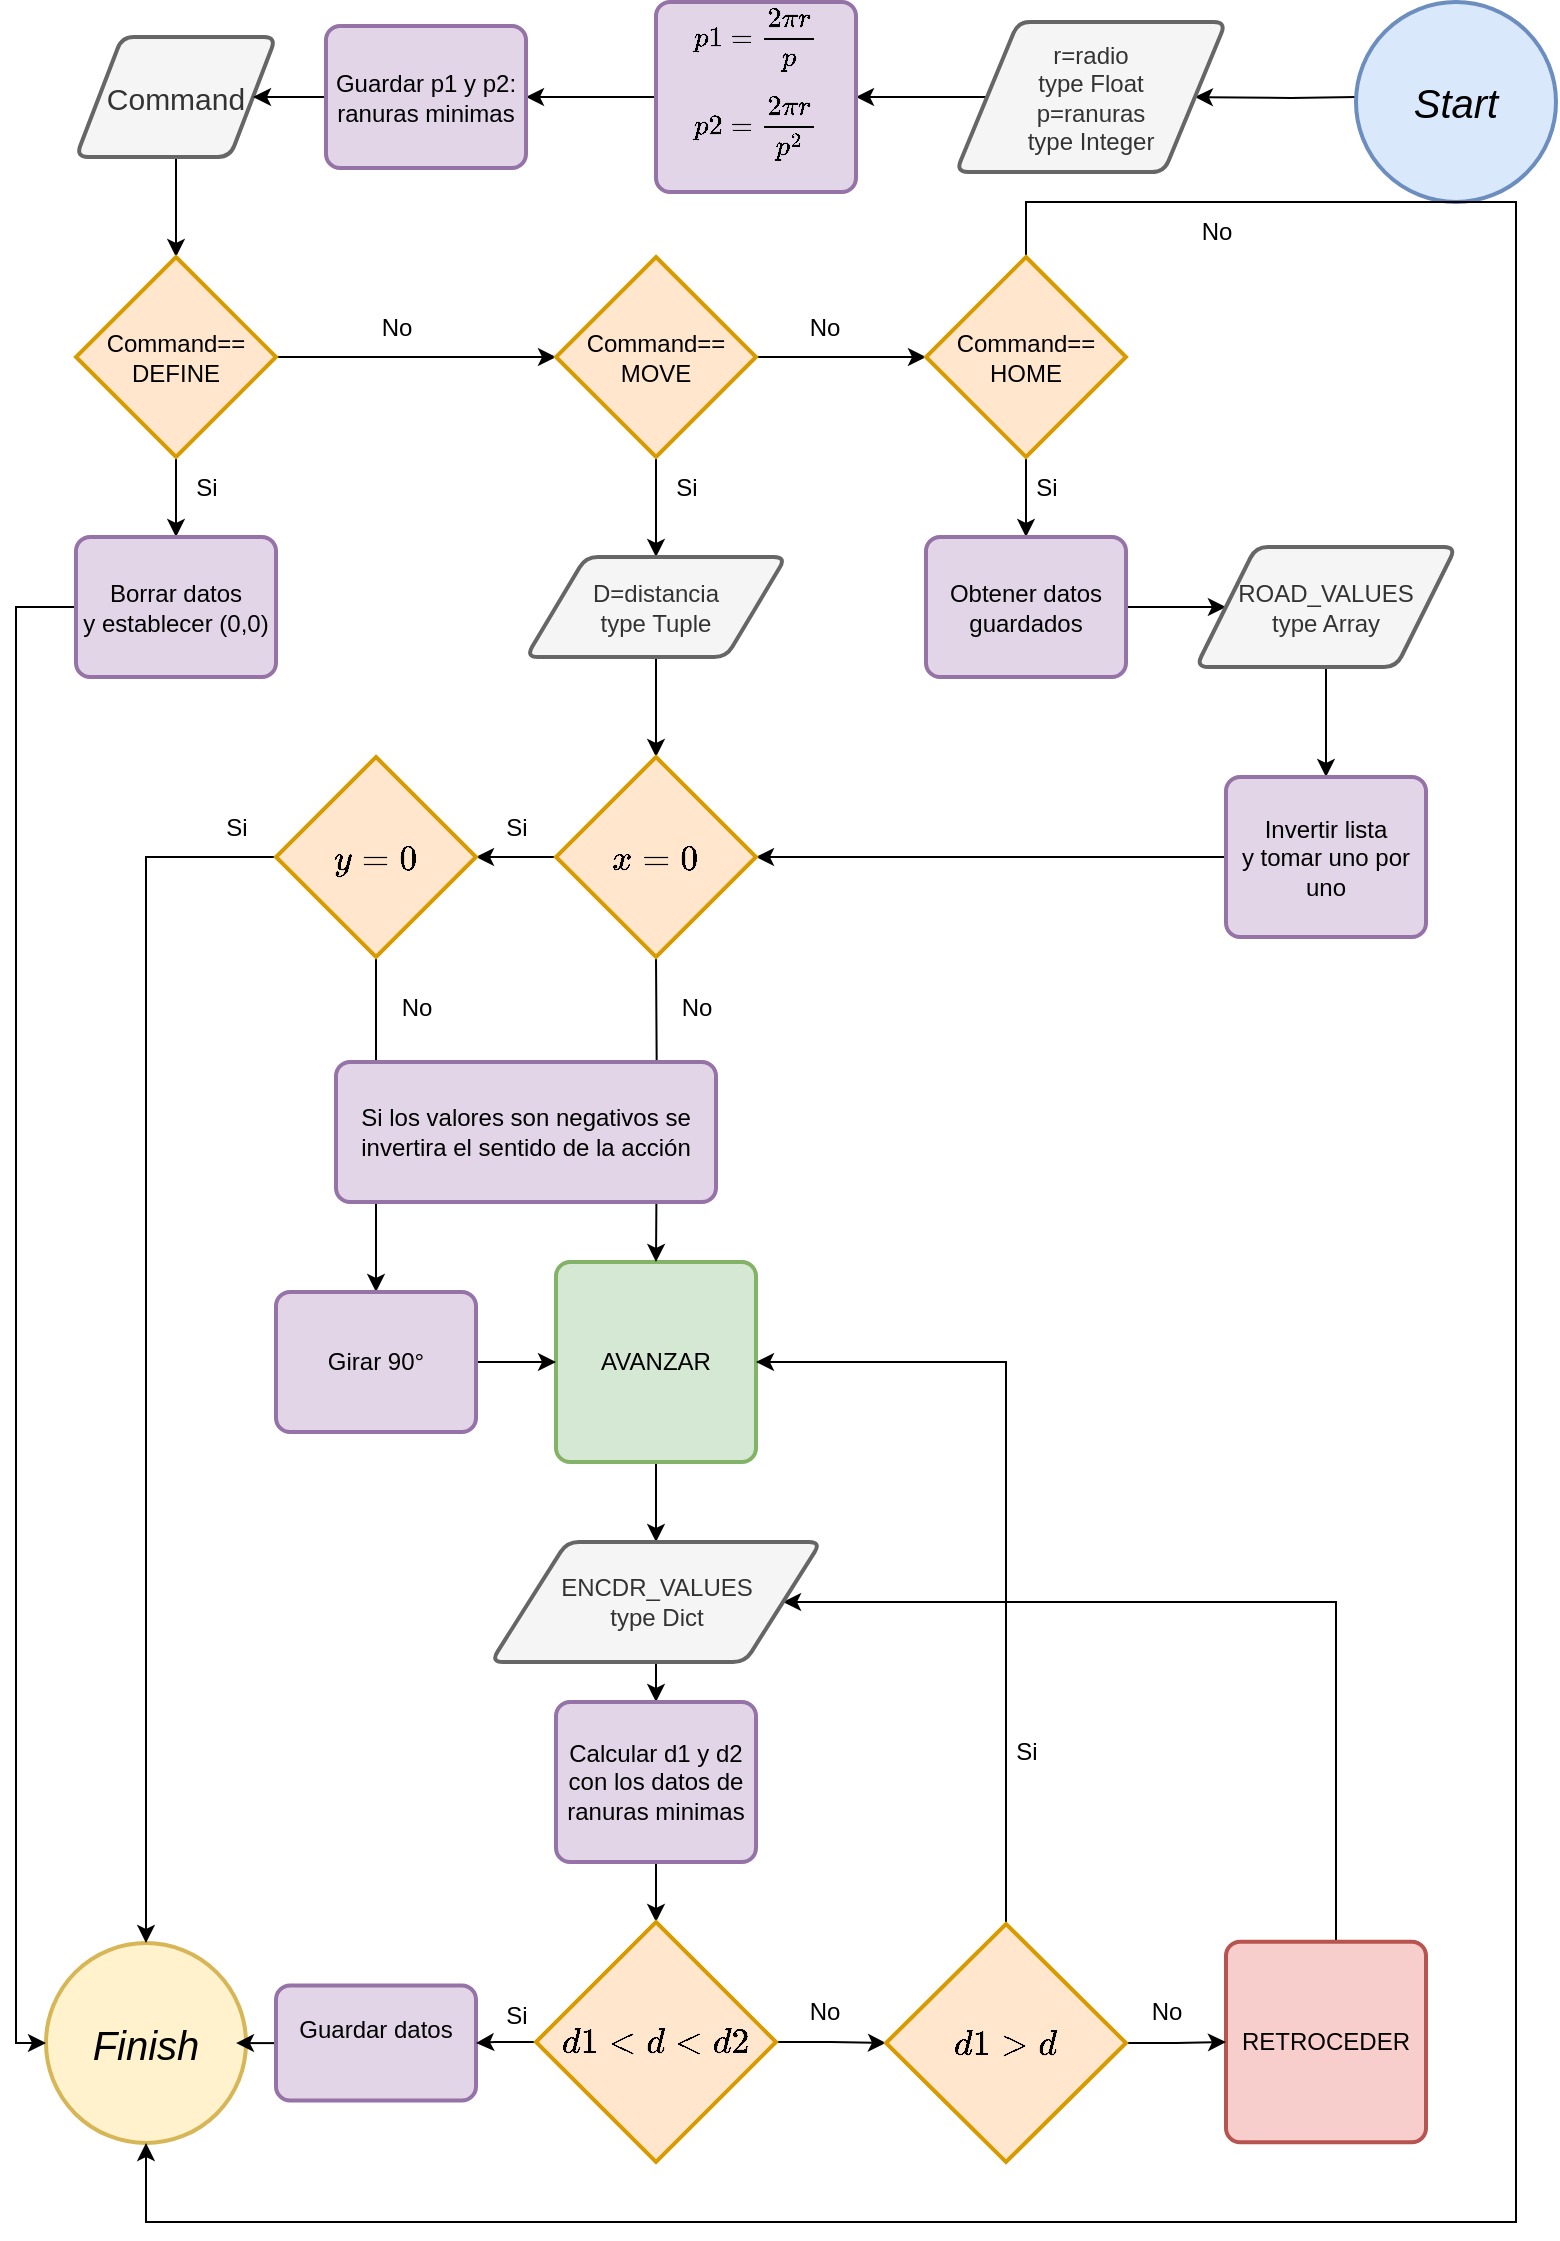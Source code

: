 <mxfile version="21.2.0" type="github">
  <diagram name="Página-1" id="Wb2sdP-foGY910zdMe5R">
    <mxGraphModel dx="1414" dy="1926" grid="1" gridSize="10" guides="1" tooltips="1" connect="1" arrows="1" fold="1" page="1" pageScale="1" pageWidth="827" pageHeight="1169" math="1" shadow="0">
      <root>
        <mxCell id="0" />
        <mxCell id="1" parent="0" />
        <mxCell id="2SVSXBVDucoTbBnyecis-100" style="edgeStyle=orthogonalEdgeStyle;rounded=0;orthogonalLoop=1;jettySize=auto;html=1;entryX=1;entryY=0.5;entryDx=0;entryDy=0;" parent="1" target="2SVSXBVDucoTbBnyecis-45" edge="1">
          <mxGeometry relative="1" as="geometry">
            <mxPoint x="700" y="-1092.5" as="sourcePoint" />
          </mxGeometry>
        </mxCell>
        <mxCell id="uxVfwHRj6BvU52MU_2wL-2" value="&lt;font style=&quot;font-size: 20px;&quot;&gt;&lt;i&gt;Start&lt;/i&gt;&lt;/font&gt;" style="strokeWidth=2;html=1;shape=mxgraph.flowchart.start_2;whiteSpace=wrap;fillColor=#dae8fc;strokeColor=#6c8ebf;" parent="1" vertex="1">
          <mxGeometry x="700" y="-1140" width="100" height="100" as="geometry" />
        </mxCell>
        <mxCell id="uxVfwHRj6BvU52MU_2wL-4" value="&lt;i&gt;&lt;font style=&quot;font-size: 20px;&quot;&gt;Finish&lt;/font&gt;&lt;/i&gt;" style="strokeWidth=2;html=1;shape=mxgraph.flowchart.start_2;whiteSpace=wrap;align=center;fillColor=#fff2cc;strokeColor=#d6b656;" parent="1" vertex="1">
          <mxGeometry x="45" y="-169.5" width="100" height="100" as="geometry" />
        </mxCell>
        <mxCell id="2SVSXBVDucoTbBnyecis-40" style="edgeStyle=orthogonalEdgeStyle;rounded=0;orthogonalLoop=1;jettySize=auto;html=1;entryX=0.5;entryY=0;entryDx=0;entryDy=0;" parent="1" source="uxVfwHRj6BvU52MU_2wL-14" target="2SVSXBVDucoTbBnyecis-42" edge="1">
          <mxGeometry relative="1" as="geometry">
            <mxPoint x="310" y="-200" as="targetPoint" />
          </mxGeometry>
        </mxCell>
        <mxCell id="uxVfwHRj6BvU52MU_2wL-14" value="AVANZAR" style="rounded=1;whiteSpace=wrap;html=1;absoluteArcSize=1;arcSize=14;strokeWidth=2;fillColor=#d5e8d4;strokeColor=#82b366;" parent="1" vertex="1">
          <mxGeometry x="300" y="-510" width="100" height="100" as="geometry" />
        </mxCell>
        <mxCell id="2SVSXBVDucoTbBnyecis-88" style="edgeStyle=orthogonalEdgeStyle;rounded=0;orthogonalLoop=1;jettySize=auto;html=1;entryX=1;entryY=0.5;entryDx=0;entryDy=0;" parent="1" source="uxVfwHRj6BvU52MU_2wL-15" target="2SVSXBVDucoTbBnyecis-42" edge="1">
          <mxGeometry relative="1" as="geometry">
            <Array as="points">
              <mxPoint x="690" y="-340" />
            </Array>
          </mxGeometry>
        </mxCell>
        <mxCell id="uxVfwHRj6BvU52MU_2wL-15" value="RETROCEDER" style="rounded=1;whiteSpace=wrap;html=1;absoluteArcSize=1;arcSize=14;strokeWidth=2;fillColor=#f8cecc;strokeColor=#b85450;" parent="1" vertex="1">
          <mxGeometry x="635" y="-170.12" width="100" height="100.25" as="geometry" />
        </mxCell>
        <mxCell id="2SVSXBVDucoTbBnyecis-44" value="" style="edgeStyle=orthogonalEdgeStyle;rounded=0;orthogonalLoop=1;jettySize=auto;html=1;" parent="1" source="uxVfwHRj6BvU52MU_2wL-18" target="2SVSXBVDucoTbBnyecis-2" edge="1">
          <mxGeometry relative="1" as="geometry">
            <Array as="points" />
          </mxGeometry>
        </mxCell>
        <mxCell id="uxVfwHRj6BvU52MU_2wL-18" value="&lt;font style=&quot;font-size: 15px;&quot;&gt;Command&lt;/font&gt;" style="shape=parallelogram;html=1;strokeWidth=2;perimeter=parallelogramPerimeter;whiteSpace=wrap;rounded=1;arcSize=12;size=0.23;fillColor=#f5f5f5;fontColor=#333333;strokeColor=#666666;" parent="1" vertex="1">
          <mxGeometry x="60" y="-1122.5" width="100" height="60" as="geometry" />
        </mxCell>
        <mxCell id="2SVSXBVDucoTbBnyecis-9" style="edgeStyle=orthogonalEdgeStyle;rounded=0;orthogonalLoop=1;jettySize=auto;html=1;entryX=0;entryY=0.5;entryDx=0;entryDy=0;entryPerimeter=0;" parent="1" source="2SVSXBVDucoTbBnyecis-2" target="2SVSXBVDucoTbBnyecis-3" edge="1">
          <mxGeometry relative="1" as="geometry" />
        </mxCell>
        <mxCell id="2SVSXBVDucoTbBnyecis-12" value="" style="edgeStyle=orthogonalEdgeStyle;rounded=0;orthogonalLoop=1;jettySize=auto;html=1;" parent="1" source="2SVSXBVDucoTbBnyecis-2" target="2SVSXBVDucoTbBnyecis-11" edge="1">
          <mxGeometry relative="1" as="geometry" />
        </mxCell>
        <mxCell id="2SVSXBVDucoTbBnyecis-2" value="&lt;div&gt;Command==&lt;/div&gt;&lt;div&gt;DEFINE&lt;br&gt;&lt;/div&gt;" style="strokeWidth=2;html=1;shape=mxgraph.flowchart.decision;whiteSpace=wrap;fillColor=#ffe6cc;strokeColor=#d79b00;" parent="1" vertex="1">
          <mxGeometry x="60" y="-1012.5" width="100" height="100" as="geometry" />
        </mxCell>
        <mxCell id="2SVSXBVDucoTbBnyecis-10" style="edgeStyle=orthogonalEdgeStyle;rounded=0;orthogonalLoop=1;jettySize=auto;html=1;" parent="1" source="2SVSXBVDucoTbBnyecis-3" target="2SVSXBVDucoTbBnyecis-4" edge="1">
          <mxGeometry relative="1" as="geometry">
            <mxPoint x="670" y="-962.5" as="targetPoint" />
          </mxGeometry>
        </mxCell>
        <mxCell id="2SVSXBVDucoTbBnyecis-23" style="edgeStyle=orthogonalEdgeStyle;rounded=0;orthogonalLoop=1;jettySize=auto;html=1;" parent="1" source="2SVSXBVDucoTbBnyecis-3" target="2SVSXBVDucoTbBnyecis-22" edge="1">
          <mxGeometry relative="1" as="geometry" />
        </mxCell>
        <mxCell id="2SVSXBVDucoTbBnyecis-3" value="&lt;div&gt;Command==&lt;/div&gt;&lt;div&gt;MOVE&lt;br&gt;&lt;/div&gt;" style="strokeWidth=2;html=1;shape=mxgraph.flowchart.decision;whiteSpace=wrap;fillColor=#ffe6cc;strokeColor=#d79b00;" parent="1" vertex="1">
          <mxGeometry x="300" y="-1012.5" width="100" height="100" as="geometry" />
        </mxCell>
        <mxCell id="2SVSXBVDucoTbBnyecis-82" style="edgeStyle=orthogonalEdgeStyle;rounded=0;orthogonalLoop=1;jettySize=auto;html=1;entryX=0.5;entryY=0;entryDx=0;entryDy=0;" parent="1" source="2SVSXBVDucoTbBnyecis-4" target="2SVSXBVDucoTbBnyecis-15" edge="1">
          <mxGeometry relative="1" as="geometry" />
        </mxCell>
        <mxCell id="2SVSXBVDucoTbBnyecis-83" style="edgeStyle=orthogonalEdgeStyle;rounded=0;orthogonalLoop=1;jettySize=auto;html=1;entryX=0.5;entryY=1;entryDx=0;entryDy=0;entryPerimeter=0;" parent="1" source="2SVSXBVDucoTbBnyecis-4" target="uxVfwHRj6BvU52MU_2wL-4" edge="1">
          <mxGeometry relative="1" as="geometry">
            <mxPoint x="260" y="20" as="targetPoint" />
            <Array as="points">
              <mxPoint x="535" y="-1040" />
              <mxPoint x="780" y="-1040" />
              <mxPoint x="780" y="-30" />
              <mxPoint x="95" y="-30" />
            </Array>
          </mxGeometry>
        </mxCell>
        <mxCell id="2SVSXBVDucoTbBnyecis-4" value="&lt;div&gt;Command==&lt;/div&gt;&lt;div&gt;HOME&lt;/div&gt;" style="strokeWidth=2;html=1;shape=mxgraph.flowchart.decision;whiteSpace=wrap;fillColor=#ffe6cc;strokeColor=#d79b00;" parent="1" vertex="1">
          <mxGeometry x="485" y="-1012.5" width="100" height="100" as="geometry" />
        </mxCell>
        <mxCell id="2SVSXBVDucoTbBnyecis-13" style="edgeStyle=orthogonalEdgeStyle;rounded=0;orthogonalLoop=1;jettySize=auto;html=1;exitX=0;exitY=0.5;exitDx=0;exitDy=0;entryX=0;entryY=0.5;entryDx=0;entryDy=0;entryPerimeter=0;" parent="1" source="2SVSXBVDucoTbBnyecis-11" target="uxVfwHRj6BvU52MU_2wL-4" edge="1">
          <mxGeometry relative="1" as="geometry">
            <mxPoint x="40" y="-270" as="targetPoint" />
            <mxPoint x="90" y="-772.5" as="sourcePoint" />
            <Array as="points">
              <mxPoint x="30" y="-837" />
              <mxPoint x="30" y="-119" />
            </Array>
          </mxGeometry>
        </mxCell>
        <mxCell id="2SVSXBVDucoTbBnyecis-11" value="&lt;div&gt;Borrar datos&lt;/div&gt;&lt;div&gt;y establecer (0,0)&lt;br&gt;&lt;/div&gt;" style="rounded=1;whiteSpace=wrap;html=1;absoluteArcSize=1;arcSize=14;strokeWidth=2;fillColor=#e1d5e7;strokeColor=#9673a6;" parent="1" vertex="1">
          <mxGeometry x="60" y="-872.5" width="100" height="70" as="geometry" />
        </mxCell>
        <mxCell id="2SVSXBVDucoTbBnyecis-84" value="" style="edgeStyle=orthogonalEdgeStyle;rounded=0;orthogonalLoop=1;jettySize=auto;html=1;" parent="1" source="2SVSXBVDucoTbBnyecis-15" target="2SVSXBVDucoTbBnyecis-19" edge="1">
          <mxGeometry relative="1" as="geometry" />
        </mxCell>
        <mxCell id="2SVSXBVDucoTbBnyecis-15" value="&lt;div&gt;Obtener datos&lt;/div&gt;&lt;div&gt;guardados&lt;br&gt;&lt;/div&gt;" style="rounded=1;whiteSpace=wrap;html=1;absoluteArcSize=1;arcSize=14;strokeWidth=2;fillColor=#e1d5e7;strokeColor=#9673a6;" parent="1" vertex="1">
          <mxGeometry x="485" y="-872.5" width="100" height="70" as="geometry" />
        </mxCell>
        <mxCell id="2SVSXBVDucoTbBnyecis-85" style="edgeStyle=orthogonalEdgeStyle;rounded=0;orthogonalLoop=1;jettySize=auto;html=1;entryX=0.5;entryY=0;entryDx=0;entryDy=0;" parent="1" source="2SVSXBVDucoTbBnyecis-19" target="2SVSXBVDucoTbBnyecis-25" edge="1">
          <mxGeometry relative="1" as="geometry" />
        </mxCell>
        <mxCell id="2SVSXBVDucoTbBnyecis-19" value="&lt;div&gt;ROAD_VALUES&lt;/div&gt;&lt;div&gt;type Array&lt;br&gt;&lt;/div&gt;" style="shape=parallelogram;html=1;strokeWidth=2;perimeter=parallelogramPerimeter;whiteSpace=wrap;rounded=1;arcSize=12;size=0.23;fillColor=#f5f5f5;fontColor=#333333;strokeColor=#666666;" parent="1" vertex="1">
          <mxGeometry x="620" y="-867.5" width="130" height="60" as="geometry" />
        </mxCell>
        <mxCell id="2SVSXBVDucoTbBnyecis-33" style="edgeStyle=orthogonalEdgeStyle;rounded=0;orthogonalLoop=1;jettySize=auto;html=1;entryX=0.5;entryY=0;entryDx=0;entryDy=0;entryPerimeter=0;" parent="1" source="2SVSXBVDucoTbBnyecis-22" target="2SVSXBVDucoTbBnyecis-30" edge="1">
          <mxGeometry relative="1" as="geometry">
            <mxPoint x="370" y="-732.5" as="targetPoint" />
          </mxGeometry>
        </mxCell>
        <mxCell id="2SVSXBVDucoTbBnyecis-22" value="&lt;div&gt;D=distancia&lt;br&gt;&lt;/div&gt;&lt;div&gt;type Tuple&lt;/div&gt;" style="shape=parallelogram;html=1;strokeWidth=2;perimeter=parallelogramPerimeter;whiteSpace=wrap;rounded=1;arcSize=12;size=0.23;fillColor=#f5f5f5;fontColor=#333333;strokeColor=#666666;" parent="1" vertex="1">
          <mxGeometry x="285" y="-862.5" width="130" height="50" as="geometry" />
        </mxCell>
        <mxCell id="2SVSXBVDucoTbBnyecis-24" style="edgeStyle=orthogonalEdgeStyle;rounded=0;orthogonalLoop=1;jettySize=auto;html=1;exitX=0.5;exitY=1;exitDx=0;exitDy=0;" parent="1" source="2SVSXBVDucoTbBnyecis-22" target="2SVSXBVDucoTbBnyecis-22" edge="1">
          <mxGeometry relative="1" as="geometry" />
        </mxCell>
        <mxCell id="2SVSXBVDucoTbBnyecis-86" style="edgeStyle=orthogonalEdgeStyle;rounded=0;orthogonalLoop=1;jettySize=auto;html=1;entryX=1;entryY=0.5;entryDx=0;entryDy=0;entryPerimeter=0;" parent="1" source="2SVSXBVDucoTbBnyecis-25" target="2SVSXBVDucoTbBnyecis-30" edge="1">
          <mxGeometry relative="1" as="geometry">
            <mxPoint x="410" y="-712.5" as="targetPoint" />
          </mxGeometry>
        </mxCell>
        <mxCell id="2SVSXBVDucoTbBnyecis-25" value="&lt;div&gt;Invertir lista&lt;/div&gt;&lt;div&gt;y tomar uno por uno&lt;br&gt;&lt;/div&gt;" style="rounded=1;whiteSpace=wrap;html=1;absoluteArcSize=1;arcSize=14;strokeWidth=2;fillColor=#e1d5e7;strokeColor=#9673a6;" parent="1" vertex="1">
          <mxGeometry x="635" y="-752.5" width="100" height="80" as="geometry" />
        </mxCell>
        <mxCell id="2SVSXBVDucoTbBnyecis-115" style="edgeStyle=orthogonalEdgeStyle;rounded=0;orthogonalLoop=1;jettySize=auto;html=1;" parent="1" source="2SVSXBVDucoTbBnyecis-27" target="uxVfwHRj6BvU52MU_2wL-4" edge="1">
          <mxGeometry relative="1" as="geometry" />
        </mxCell>
        <mxCell id="2SVSXBVDucoTbBnyecis-27" value="&lt;div&gt;Guardar datos&lt;/div&gt;&lt;div&gt;&lt;br&gt;&lt;/div&gt;" style="rounded=1;whiteSpace=wrap;html=1;absoluteArcSize=1;arcSize=14;strokeWidth=2;fillColor=#e1d5e7;strokeColor=#9673a6;" parent="1" vertex="1">
          <mxGeometry x="160" y="-148.25" width="100" height="57.5" as="geometry" />
        </mxCell>
        <mxCell id="2SVSXBVDucoTbBnyecis-35" style="edgeStyle=orthogonalEdgeStyle;rounded=0;orthogonalLoop=1;jettySize=auto;html=1;entryX=1;entryY=0.5;entryDx=0;entryDy=0;entryPerimeter=0;" parent="1" source="2SVSXBVDucoTbBnyecis-30" target="2SVSXBVDucoTbBnyecis-32" edge="1">
          <mxGeometry relative="1" as="geometry" />
        </mxCell>
        <mxCell id="sqpQ-Qp8ZsHXTI1nIxyn-6" style="edgeStyle=orthogonalEdgeStyle;rounded=0;orthogonalLoop=1;jettySize=auto;html=1;entryX=0.5;entryY=0;entryDx=0;entryDy=0;" parent="1" target="uxVfwHRj6BvU52MU_2wL-14" edge="1">
          <mxGeometry relative="1" as="geometry">
            <mxPoint x="350" y="-662" as="sourcePoint" />
            <mxPoint x="350" y="-622.5" as="targetPoint" />
          </mxGeometry>
        </mxCell>
        <mxCell id="2SVSXBVDucoTbBnyecis-30" value="&lt;font style=&quot;font-size: 15px;&quot;&gt;$$x=0$$&lt;/font&gt;" style="strokeWidth=2;html=1;shape=mxgraph.flowchart.decision;whiteSpace=wrap;fillColor=#ffe6cc;strokeColor=#d79b00;" parent="1" vertex="1">
          <mxGeometry x="300" y="-762.5" width="100" height="100" as="geometry" />
        </mxCell>
        <mxCell id="2SVSXBVDucoTbBnyecis-36" style="edgeStyle=orthogonalEdgeStyle;rounded=0;orthogonalLoop=1;jettySize=auto;html=1;entryX=0.5;entryY=0;entryDx=0;entryDy=0;entryPerimeter=0;" parent="1" source="2SVSXBVDucoTbBnyecis-32" target="uxVfwHRj6BvU52MU_2wL-4" edge="1">
          <mxGeometry relative="1" as="geometry">
            <Array as="points">
              <mxPoint x="95" y="-712" />
            </Array>
            <mxPoint x="140" y="-210" as="targetPoint" />
          </mxGeometry>
        </mxCell>
        <mxCell id="sqpQ-Qp8ZsHXTI1nIxyn-7" style="edgeStyle=orthogonalEdgeStyle;rounded=0;orthogonalLoop=1;jettySize=auto;html=1;entryX=0.5;entryY=0;entryDx=0;entryDy=0;" parent="1" source="2SVSXBVDucoTbBnyecis-32" target="sqpQ-Qp8ZsHXTI1nIxyn-1" edge="1">
          <mxGeometry relative="1" as="geometry">
            <mxPoint x="210" y="-620" as="targetPoint" />
          </mxGeometry>
        </mxCell>
        <mxCell id="2SVSXBVDucoTbBnyecis-32" value="&lt;font style=&quot;font-size: 15px;&quot;&gt;$$y=0$$&lt;/font&gt;" style="strokeWidth=2;html=1;shape=mxgraph.flowchart.decision;whiteSpace=wrap;fillColor=#ffe6cc;strokeColor=#d79b00;" parent="1" vertex="1">
          <mxGeometry x="160" y="-762.5" width="100" height="100" as="geometry" />
        </mxCell>
        <mxCell id="2SVSXBVDucoTbBnyecis-55" style="edgeStyle=orthogonalEdgeStyle;rounded=0;orthogonalLoop=1;jettySize=auto;html=1;entryX=0.5;entryY=0;entryDx=0;entryDy=0;" parent="1" source="2SVSXBVDucoTbBnyecis-42" target="2SVSXBVDucoTbBnyecis-51" edge="1">
          <mxGeometry relative="1" as="geometry" />
        </mxCell>
        <mxCell id="2SVSXBVDucoTbBnyecis-42" value="&lt;div&gt;ENCDR_VALUES&lt;/div&gt;&lt;div&gt;type Dict&lt;br&gt;&lt;/div&gt;" style="shape=parallelogram;html=1;strokeWidth=2;perimeter=parallelogramPerimeter;whiteSpace=wrap;rounded=1;arcSize=12;size=0.23;fillColor=#f5f5f5;fontColor=#333333;strokeColor=#666666;" parent="1" vertex="1">
          <mxGeometry x="267.5" y="-370" width="165" height="60" as="geometry" />
        </mxCell>
        <mxCell id="2SVSXBVDucoTbBnyecis-99" style="edgeStyle=orthogonalEdgeStyle;rounded=0;orthogonalLoop=1;jettySize=auto;html=1;entryX=1;entryY=0.5;entryDx=0;entryDy=0;" parent="1" source="2SVSXBVDucoTbBnyecis-45" target="2SVSXBVDucoTbBnyecis-46" edge="1">
          <mxGeometry relative="1" as="geometry" />
        </mxCell>
        <mxCell id="2SVSXBVDucoTbBnyecis-45" value="&lt;div&gt;r=radio&lt;br&gt;&lt;/div&gt;&lt;div&gt;type Float&lt;/div&gt;&lt;div&gt;p=ranuras&lt;/div&gt;&lt;div&gt;type Integer&lt;/div&gt;" style="shape=parallelogram;html=1;strokeWidth=2;perimeter=parallelogramPerimeter;whiteSpace=wrap;rounded=1;arcSize=12;size=0.23;fillColor=#f5f5f5;fontColor=#333333;strokeColor=#666666;" parent="1" vertex="1">
          <mxGeometry x="500" y="-1130" width="135" height="75" as="geometry" />
        </mxCell>
        <mxCell id="2SVSXBVDucoTbBnyecis-98" style="edgeStyle=orthogonalEdgeStyle;rounded=0;orthogonalLoop=1;jettySize=auto;html=1;entryX=1;entryY=0.5;entryDx=0;entryDy=0;" parent="1" source="2SVSXBVDucoTbBnyecis-46" target="2SVSXBVDucoTbBnyecis-48" edge="1">
          <mxGeometry relative="1" as="geometry" />
        </mxCell>
        <mxCell id="2SVSXBVDucoTbBnyecis-46" value="&lt;div&gt;$$p1=\frac{2\pi r}{p}$$&lt;/div&gt;&lt;div&gt;$$p2=\frac{2\pi r}{p^{2}}$$&lt;/div&gt;&lt;div&gt;&lt;br&gt;&lt;/div&gt;" style="rounded=1;whiteSpace=wrap;html=1;absoluteArcSize=1;arcSize=14;strokeWidth=2;fillColor=#e1d5e7;strokeColor=#9673a6;" parent="1" vertex="1">
          <mxGeometry x="350" y="-1140" width="100" height="95" as="geometry" />
        </mxCell>
        <mxCell id="2SVSXBVDucoTbBnyecis-96" style="edgeStyle=orthogonalEdgeStyle;rounded=0;orthogonalLoop=1;jettySize=auto;html=1;entryX=1;entryY=0.5;entryDx=0;entryDy=0;" parent="1" source="2SVSXBVDucoTbBnyecis-48" target="uxVfwHRj6BvU52MU_2wL-18" edge="1">
          <mxGeometry relative="1" as="geometry" />
        </mxCell>
        <mxCell id="2SVSXBVDucoTbBnyecis-48" value="&lt;div&gt;Guardar p1 y p2:&lt;/div&gt;&lt;div&gt;ranuras minimas&lt;br&gt;&lt;/div&gt;" style="rounded=1;whiteSpace=wrap;html=1;absoluteArcSize=1;arcSize=14;strokeWidth=2;fillColor=#e1d5e7;strokeColor=#9673a6;" parent="1" vertex="1">
          <mxGeometry x="185" y="-1128" width="100" height="71" as="geometry" />
        </mxCell>
        <mxCell id="2SVSXBVDucoTbBnyecis-78" style="edgeStyle=orthogonalEdgeStyle;rounded=0;orthogonalLoop=1;jettySize=auto;html=1;entryX=0.5;entryY=0;entryDx=0;entryDy=0;entryPerimeter=0;" parent="1" source="2SVSXBVDucoTbBnyecis-51" target="2SVSXBVDucoTbBnyecis-56" edge="1">
          <mxGeometry relative="1" as="geometry" />
        </mxCell>
        <mxCell id="2SVSXBVDucoTbBnyecis-51" value="&lt;div&gt;Calcular d1 y d2&lt;/div&gt;&lt;div&gt;con los datos de ranuras minimas&lt;br&gt;&lt;/div&gt;" style="rounded=1;whiteSpace=wrap;html=1;absoluteArcSize=1;arcSize=14;strokeWidth=2;fillColor=#e1d5e7;strokeColor=#9673a6;" parent="1" vertex="1">
          <mxGeometry x="300" y="-290" width="100" height="80" as="geometry" />
        </mxCell>
        <mxCell id="2SVSXBVDucoTbBnyecis-72" style="edgeStyle=orthogonalEdgeStyle;rounded=0;orthogonalLoop=1;jettySize=auto;html=1;entryX=0;entryY=0.5;entryDx=0;entryDy=0;entryPerimeter=0;" parent="1" source="2SVSXBVDucoTbBnyecis-56" target="2SVSXBVDucoTbBnyecis-58" edge="1">
          <mxGeometry relative="1" as="geometry" />
        </mxCell>
        <mxCell id="2SVSXBVDucoTbBnyecis-113" style="edgeStyle=orthogonalEdgeStyle;rounded=0;orthogonalLoop=1;jettySize=auto;html=1;entryX=1;entryY=0.5;entryDx=0;entryDy=0;" parent="1" source="2SVSXBVDucoTbBnyecis-56" target="2SVSXBVDucoTbBnyecis-27" edge="1">
          <mxGeometry relative="1" as="geometry">
            <mxPoint x="270" y="-120" as="targetPoint" />
          </mxGeometry>
        </mxCell>
        <mxCell id="2SVSXBVDucoTbBnyecis-56" value="&lt;font style=&quot;font-size: 15px;&quot;&gt;$$d1&amp;lt;d&amp;lt;d2$$&lt;/font&gt;" style="strokeWidth=2;html=1;shape=mxgraph.flowchart.decision;whiteSpace=wrap;fillColor=#ffe6cc;strokeColor=#d79b00;" parent="1" vertex="1">
          <mxGeometry x="290" y="-180" width="120" height="120" as="geometry" />
        </mxCell>
        <mxCell id="2SVSXBVDucoTbBnyecis-64" style="edgeStyle=orthogonalEdgeStyle;rounded=0;orthogonalLoop=1;jettySize=auto;html=1;entryX=0;entryY=0.5;entryDx=0;entryDy=0;" parent="1" source="2SVSXBVDucoTbBnyecis-58" target="uxVfwHRj6BvU52MU_2wL-15" edge="1">
          <mxGeometry relative="1" as="geometry" />
        </mxCell>
        <mxCell id="2SVSXBVDucoTbBnyecis-73" style="edgeStyle=orthogonalEdgeStyle;rounded=0;orthogonalLoop=1;jettySize=auto;html=1;entryX=1;entryY=0.5;entryDx=0;entryDy=0;" parent="1" source="2SVSXBVDucoTbBnyecis-58" target="uxVfwHRj6BvU52MU_2wL-14" edge="1">
          <mxGeometry relative="1" as="geometry">
            <mxPoint x="440" y="-450" as="targetPoint" />
            <Array as="points">
              <mxPoint x="525" y="-460" />
            </Array>
          </mxGeometry>
        </mxCell>
        <mxCell id="2SVSXBVDucoTbBnyecis-58" value="&lt;font style=&quot;font-size: 15px;&quot;&gt;$$d1&amp;gt;d$$&lt;/font&gt;" style="strokeWidth=2;html=1;shape=mxgraph.flowchart.decision;whiteSpace=wrap;fillColor=#ffe6cc;strokeColor=#d79b00;" parent="1" vertex="1">
          <mxGeometry x="465" y="-179" width="120" height="119" as="geometry" />
        </mxCell>
        <mxCell id="2SVSXBVDucoTbBnyecis-91" value="Si" style="text;html=1;align=center;verticalAlign=middle;resizable=0;points=[];autosize=1;strokeColor=none;fillColor=none;" parent="1" vertex="1">
          <mxGeometry x="265" y="-742.5" width="30" height="30" as="geometry" />
        </mxCell>
        <mxCell id="2SVSXBVDucoTbBnyecis-92" value="Si" style="text;html=1;align=center;verticalAlign=middle;resizable=0;points=[];autosize=1;strokeColor=none;fillColor=none;" parent="1" vertex="1">
          <mxGeometry x="125" y="-742.5" width="30" height="30" as="geometry" />
        </mxCell>
        <mxCell id="2SVSXBVDucoTbBnyecis-93" value="No" style="text;html=1;align=center;verticalAlign=middle;resizable=0;points=[];autosize=1;strokeColor=none;fillColor=none;" parent="1" vertex="1">
          <mxGeometry x="350" y="-652.5" width="40" height="30" as="geometry" />
        </mxCell>
        <mxCell id="2SVSXBVDucoTbBnyecis-94" value="No" style="text;html=1;align=center;verticalAlign=middle;resizable=0;points=[];autosize=1;strokeColor=none;fillColor=none;" parent="1" vertex="1">
          <mxGeometry x="210" y="-652.5" width="40" height="30" as="geometry" />
        </mxCell>
        <mxCell id="2SVSXBVDucoTbBnyecis-101" value="Si" style="text;html=1;align=center;verticalAlign=middle;resizable=0;points=[];autosize=1;strokeColor=none;fillColor=none;" parent="1" vertex="1">
          <mxGeometry x="110" y="-912.5" width="30" height="30" as="geometry" />
        </mxCell>
        <mxCell id="2SVSXBVDucoTbBnyecis-102" value="Si" style="text;html=1;align=center;verticalAlign=middle;resizable=0;points=[];autosize=1;strokeColor=none;fillColor=none;" parent="1" vertex="1">
          <mxGeometry x="350" y="-912.5" width="30" height="30" as="geometry" />
        </mxCell>
        <mxCell id="2SVSXBVDucoTbBnyecis-103" value="Si" style="text;html=1;align=center;verticalAlign=middle;resizable=0;points=[];autosize=1;strokeColor=none;fillColor=none;" parent="1" vertex="1">
          <mxGeometry x="530" y="-912.5" width="30" height="30" as="geometry" />
        </mxCell>
        <mxCell id="2SVSXBVDucoTbBnyecis-104" value="No" style="text;html=1;align=center;verticalAlign=middle;resizable=0;points=[];autosize=1;strokeColor=none;fillColor=none;" parent="1" vertex="1">
          <mxGeometry x="200" y="-992.5" width="40" height="30" as="geometry" />
        </mxCell>
        <mxCell id="2SVSXBVDucoTbBnyecis-105" value="No" style="text;html=1;align=center;verticalAlign=middle;resizable=0;points=[];autosize=1;strokeColor=none;fillColor=none;" parent="1" vertex="1">
          <mxGeometry x="414" y="-992.5" width="40" height="30" as="geometry" />
        </mxCell>
        <mxCell id="2SVSXBVDucoTbBnyecis-106" value="No" style="text;html=1;align=center;verticalAlign=middle;resizable=0;points=[];autosize=1;strokeColor=none;fillColor=none;" parent="1" vertex="1">
          <mxGeometry x="610" y="-1040" width="40" height="30" as="geometry" />
        </mxCell>
        <mxCell id="2SVSXBVDucoTbBnyecis-108" value="No" style="text;html=1;align=center;verticalAlign=middle;resizable=0;points=[];autosize=1;strokeColor=none;fillColor=none;" parent="1" vertex="1">
          <mxGeometry x="414" y="-150" width="40" height="30" as="geometry" />
        </mxCell>
        <mxCell id="2SVSXBVDucoTbBnyecis-109" value="No" style="text;html=1;align=center;verticalAlign=middle;resizable=0;points=[];autosize=1;strokeColor=none;fillColor=none;" parent="1" vertex="1">
          <mxGeometry x="585" y="-150" width="40" height="30" as="geometry" />
        </mxCell>
        <mxCell id="2SVSXBVDucoTbBnyecis-110" value="Si" style="text;html=1;align=center;verticalAlign=middle;resizable=0;points=[];autosize=1;strokeColor=none;fillColor=none;" parent="1" vertex="1">
          <mxGeometry x="265" y="-148.25" width="30" height="30" as="geometry" />
        </mxCell>
        <mxCell id="2SVSXBVDucoTbBnyecis-111" value="Si" style="text;html=1;align=center;verticalAlign=middle;resizable=0;points=[];autosize=1;strokeColor=none;fillColor=none;" parent="1" vertex="1">
          <mxGeometry x="520" y="-280" width="30" height="30" as="geometry" />
        </mxCell>
        <mxCell id="sqpQ-Qp8ZsHXTI1nIxyn-2" style="edgeStyle=orthogonalEdgeStyle;rounded=0;orthogonalLoop=1;jettySize=auto;html=1;entryX=0;entryY=0.5;entryDx=0;entryDy=0;" parent="1" source="sqpQ-Qp8ZsHXTI1nIxyn-1" target="uxVfwHRj6BvU52MU_2wL-14" edge="1">
          <mxGeometry relative="1" as="geometry" />
        </mxCell>
        <mxCell id="sqpQ-Qp8ZsHXTI1nIxyn-1" value="&lt;div&gt;Girar 90° &lt;br&gt;&lt;/div&gt;" style="rounded=1;whiteSpace=wrap;html=1;absoluteArcSize=1;arcSize=14;strokeWidth=2;fillColor=#e1d5e7;strokeColor=#9673a6;" parent="1" vertex="1">
          <mxGeometry x="160" y="-495" width="100" height="70" as="geometry" />
        </mxCell>
        <mxCell id="ddp7qNWMANRohY617sEa-2" value="Si los valores son negativos se invertira el sentido de la acción" style="rounded=1;whiteSpace=wrap;html=1;absoluteArcSize=1;arcSize=14;strokeWidth=2;fillColor=#e1d5e7;strokeColor=#9673a6;" vertex="1" parent="1">
          <mxGeometry x="190" y="-610" width="190" height="70" as="geometry" />
        </mxCell>
      </root>
    </mxGraphModel>
  </diagram>
</mxfile>
